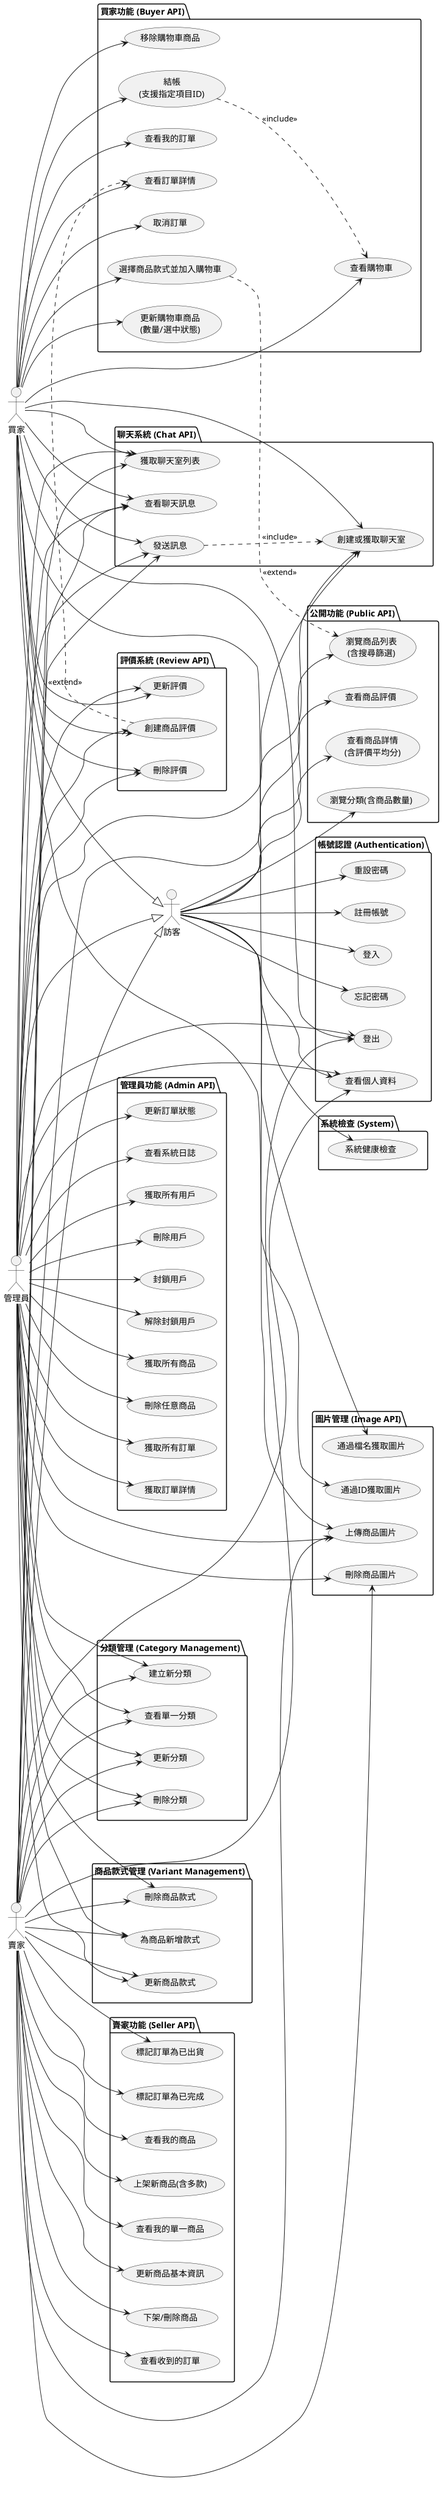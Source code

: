 @startuml Zipperoo電商平台使用案例圖
' 方向
left to right direction

'==================== Actors ====================
actor Visitor as "訪客"
actor Buyer as "買家"
actor Seller as "賣家"
actor Admin as "管理員"

'==================== Use-case Packages ====================
package "系統檢查 (System)" {
    usecase UC_HealthCheck as "系統健康檢查"
}

package "帳號認證 (Authentication)" {
    usecase UC_Register as "註冊帳號"
    usecase UC_Login as "登入"
    usecase UC_Logout as "登出"
    usecase UC_GetProfile as "查看個人資料"
    usecase UC_ForgotPassword as "忘記密碼"
    usecase UC_ResetPassword as "重設密碼"
}

package "公開功能 (Public API)" {
    usecase UC_BrowseProducts as "瀏覽商品列表\n(含搜尋篩選)"
    usecase UC_ViewProductDetail as "查看商品詳情\n(含評價平均分)"
    usecase UC_BrowseCategories as "瀏覽分類(含商品數量)"
    usecase UC_ViewProductReviews as "查看商品評價"
}

package "分類管理 (Category Management)" {
    usecase UC_CreateCategory as "建立新分類"
    usecase UC_GetCategory as "查看單一分類"
    usecase UC_UpdateCategory as "更新分類"
    usecase UC_DeleteCategory as "刪除分類"
}

package "買家功能 (Buyer API)" {
    usecase UC_ViewCart as "查看購物車"
    usecase UC_AddCartItem as "選擇商品款式並加入購物車"
    usecase UC_UpdateCartItem as "更新購物車商品\n(數量/選中狀態)"
    usecase UC_RemoveCartItem as "移除購物車商品"
    usecase UC_Checkout as "結帳\n(支援指定項目ID)"
    usecase UC_ViewMyOrders as "查看我的訂單"
    usecase UC_ViewOrderDetail as "查看訂單詳情"
    usecase UC_CancelOrder as "取消訂單"
}

package "賣家功能 (Seller API)" {
    usecase UC_ViewMyProducts as "查看我的商品"
    usecase UC_CreateProduct as "上架新商品(含多款)"
    usecase UC_GetMyProduct as "查看我的單一商品"
    usecase UC_UpdateProduct as "更新商品基本資訊"
    usecase UC_DeleteProduct as "下架/刪除商品"
    usecase UC_ViewSellerOrders as "查看收到的訂單"
    usecase UC_ShipOrder as "標記訂單為已出貨"
    usecase UC_CompleteOrder as "標記訂單為已完成"
}

package "商品款式管理 (Variant Management)" {
    usecase UC_AddVariants as "為商品新增款式"
    usecase UC_UpdateVariant as "更新商品款式"
    usecase UC_DeleteVariant as "刪除商品款式"
}

package "評價系統 (Review API)" {
    usecase UC_CreateReview as "創建商品評價"
    usecase UC_UpdateReview as "更新評價"
    usecase UC_DeleteReview as "刪除評價"
}

package "聊天系統 (Chat API)" {
    usecase UC_CreateChatRoom as "創建或獲取聊天室"
    usecase UC_GetChatRooms as "獲取聊天室列表"
    usecase UC_GetRoomMessages as "查看聊天訊息"
    usecase UC_SendMessage as "發送訊息"
}

package "圖片管理 (Image API)" {
    usecase UC_UploadImages as "上傳商品圖片"
    usecase UC_DeleteImage as "刪除商品圖片"
    usecase UC_GetImageByName as "通過檔名獲取圖片"
    usecase UC_GetImageById as "通過ID獲取圖片"
}

package "管理員功能 (Admin API)" {
    usecase UC_GetAllUsers as "獲取所有用戶"
    usecase UC_DeleteUser as "刪除用戶"
    usecase UC_BlockUser as "封鎖用戶"
    usecase UC_UnblockUser as "解除封鎖用戶"
    usecase UC_GetAllProducts as "獲取所有商品"
    usecase UC_AdminDeleteProduct as "刪除任意商品"
    usecase UC_GetAllOrders as "獲取所有訂單"
    usecase UC_GetOrderDetail as "獲取訂單詳情"
    usecase UC_UpdateOrderStatus as "更新訂單狀態"
    usecase UC_ViewLogs as "查看系統日誌"
}

'==================== Associations ====================
' --- 訪客 ---
Visitor --> UC_HealthCheck
Visitor --> UC_Register
Visitor --> UC_Login
Visitor --> UC_ForgotPassword
Visitor --> UC_ResetPassword
Visitor --> UC_BrowseProducts
Visitor --> UC_ViewProductDetail
Visitor --> UC_BrowseCategories
Visitor --> UC_ViewProductReviews
Visitor --> UC_GetImageByName
Visitor --> UC_GetImageById

' --- 買家 ---
Buyer --> UC_Logout
Buyer --> UC_GetProfile
Buyer --> UC_ViewCart
Buyer --> UC_AddCartItem
Buyer --> UC_UpdateCartItem
Buyer --> UC_RemoveCartItem
Buyer --> UC_Checkout
Buyer --> UC_ViewMyOrders
Buyer --> UC_ViewOrderDetail
Buyer --> UC_CancelOrder
Buyer --> UC_CreateReview
Buyer --> UC_UpdateReview
Buyer --> UC_DeleteReview
Buyer --> UC_CreateChatRoom
Buyer --> UC_GetChatRooms
Buyer --> UC_GetRoomMessages
Buyer --> UC_SendMessage
Buyer --> UC_UploadImages
Buyer --|> Visitor

' --- 賣家 ---
Seller --> UC_Logout
Seller --> UC_GetProfile
Seller --> UC_ViewMyProducts
Seller --> UC_CreateProduct
Seller --> UC_GetMyProduct
Seller --> UC_UpdateProduct
Seller --> UC_DeleteProduct
Seller --> UC_ViewSellerOrders
Seller --> UC_ShipOrder
Seller --> UC_CompleteOrder
Seller --> UC_AddVariants
Seller --> UC_UpdateVariant
Seller --> UC_DeleteVariant
Seller --> UC_UploadImages
Seller --> UC_DeleteImage
Seller --> UC_CreateCategory
Seller --> UC_GetCategory
Seller --> UC_UpdateCategory
Seller --> UC_DeleteCategory
Seller --> UC_CreateChatRoom
Seller --> UC_GetChatRooms
Seller --> UC_GetRoomMessages
Seller --> UC_SendMessage
Seller --|> Visitor

' --- 管理員 ---
Admin --> UC_Logout
Admin --> UC_GetProfile
Admin --> UC_GetAllUsers
Admin --> UC_DeleteUser
Admin --> UC_BlockUser
Admin --> UC_UnblockUser
Admin --> UC_GetAllProducts
Admin --> UC_AdminDeleteProduct
Admin --> UC_GetAllOrders
Admin --> UC_GetOrderDetail
Admin --> UC_UpdateOrderStatus
Admin --> UC_ViewLogs
Admin --> UC_CreateCategory
Admin --> UC_GetCategory
Admin --> UC_UpdateCategory
Admin --> UC_DeleteCategory
Admin --> UC_AddVariants
Admin --> UC_UpdateVariant
Admin --> UC_DeleteVariant
Admin --> UC_CreateReview
Admin --> UC_UpdateReview
Admin --> UC_DeleteReview
Admin --> UC_CreateChatRoom
Admin --> UC_GetChatRooms
Admin --> UC_GetRoomMessages
Admin --> UC_SendMessage
Admin --> UC_UploadImages
Admin --> UC_DeleteImage
Admin --|> Visitor

'==================== Include / Extend ====================
UC_CreateReview ..> UC_ViewOrderDetail : <<extend>>
UC_Checkout ..> UC_ViewCart : <<include>>
UC_AddCartItem ..> UC_BrowseProducts : <<extend>>
UC_SendMessage ..> UC_CreateChatRoom : <<include>>

@enduml
